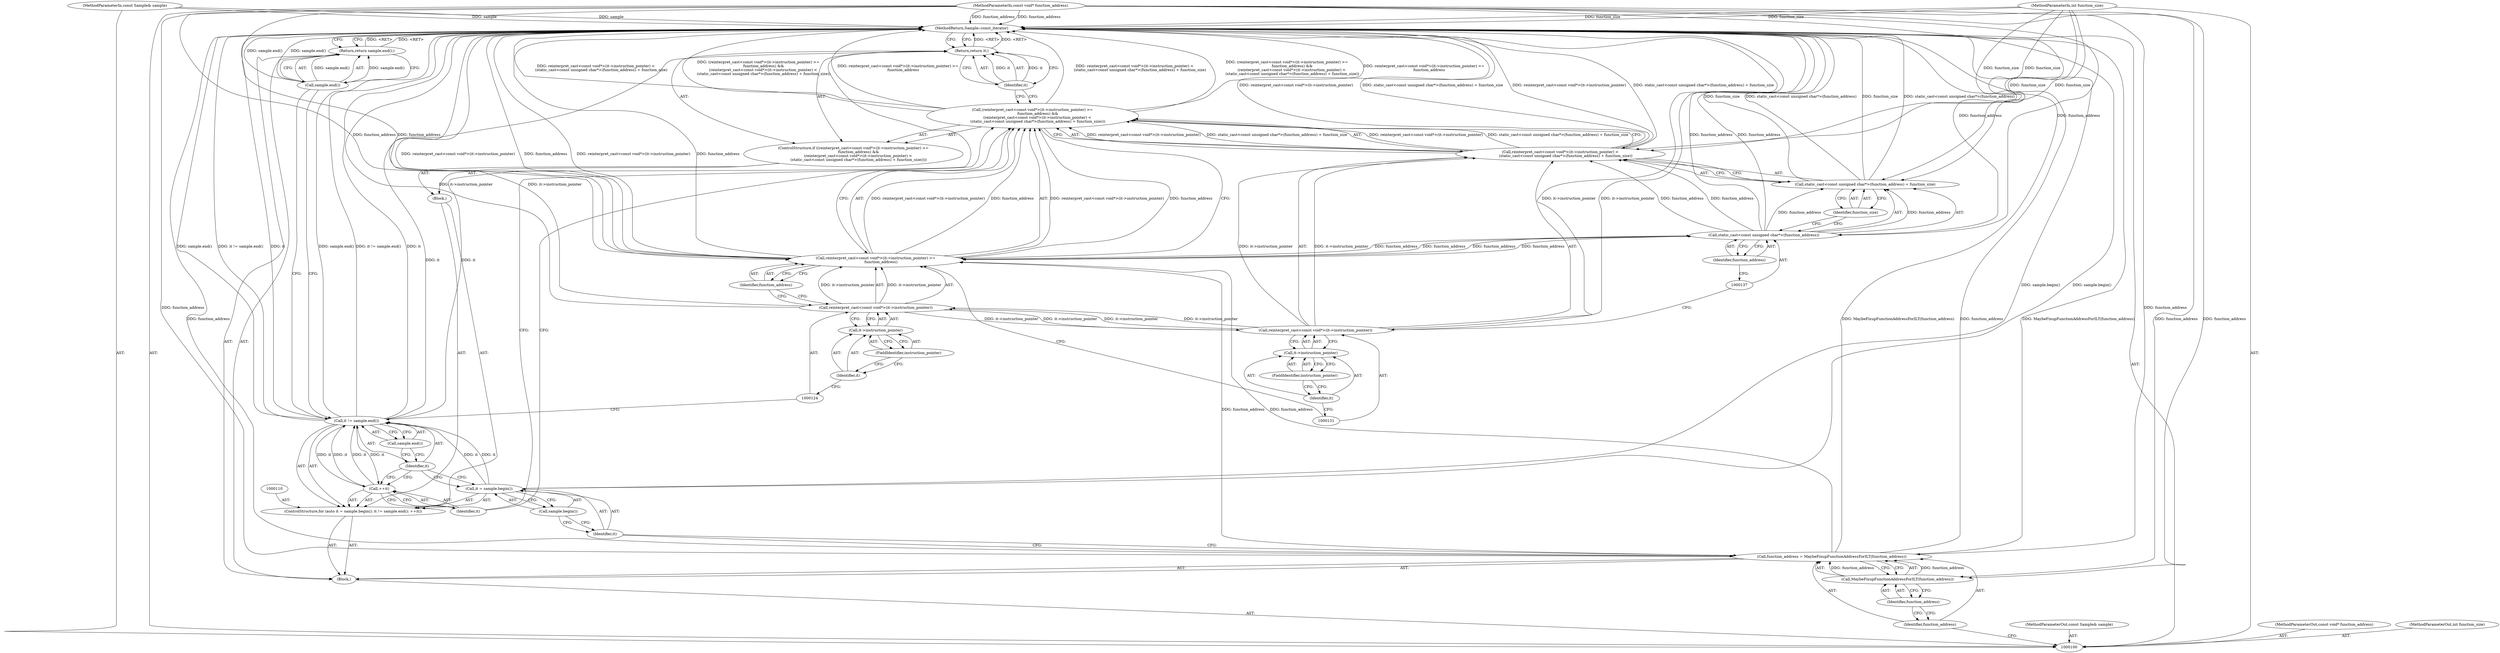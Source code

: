 digraph "1_Chrome_0fb75f1e468fe9054be3b3d3d5b9bf9a66e4199d_3" {
"1000144" [label="(MethodReturn,Sample::const_iterator)"];
"1000135" [label="(Call,static_cast<const unsigned char*>(function_address) + function_size)"];
"1000136" [label="(Call,static_cast<const unsigned char*>(function_address))"];
"1000138" [label="(Identifier,function_address)"];
"1000139" [label="(Identifier,function_size)"];
"1000141" [label="(Identifier,it)"];
"1000140" [label="(Return,return it;)"];
"1000143" [label="(Call,sample.end())"];
"1000142" [label="(Return,return sample.end();)"];
"1000101" [label="(MethodParameterIn,const Sample& sample)"];
"1000206" [label="(MethodParameterOut,const Sample& sample)"];
"1000102" [label="(MethodParameterIn,const void* function_address)"];
"1000207" [label="(MethodParameterOut,const void* function_address)"];
"1000104" [label="(Block,)"];
"1000103" [label="(MethodParameterIn,int function_size)"];
"1000208" [label="(MethodParameterOut,int function_size)"];
"1000105" [label="(Call,function_address = MaybeFixupFunctionAddressForILT(function_address))"];
"1000106" [label="(Identifier,function_address)"];
"1000107" [label="(Call,MaybeFixupFunctionAddressForILT(function_address))"];
"1000108" [label="(Identifier,function_address)"];
"1000111" [label="(Call,it = sample.begin())"];
"1000112" [label="(Identifier,it)"];
"1000113" [label="(Call,sample.begin())"];
"1000109" [label="(ControlStructure,for (auto it = sample.begin(); it != sample.end(); ++it))"];
"1000114" [label="(Call,it != sample.end())"];
"1000115" [label="(Identifier,it)"];
"1000116" [label="(Call,sample.end())"];
"1000117" [label="(Call,++it)"];
"1000118" [label="(Identifier,it)"];
"1000119" [label="(Block,)"];
"1000125" [label="(Call,it->instruction_pointer)"];
"1000126" [label="(Identifier,it)"];
"1000120" [label="(ControlStructure,if ((reinterpret_cast<const void*>(it->instruction_pointer) >=\n         function_address) &&\n        (reinterpret_cast<const void*>(it->instruction_pointer) <\n         (static_cast<const unsigned char*>(function_address) + function_size))))"];
"1000127" [label="(FieldIdentifier,instruction_pointer)"];
"1000121" [label="(Call,(reinterpret_cast<const void*>(it->instruction_pointer) >=\n         function_address) &&\n        (reinterpret_cast<const void*>(it->instruction_pointer) <\n         (static_cast<const unsigned char*>(function_address) + function_size)))"];
"1000122" [label="(Call,reinterpret_cast<const void*>(it->instruction_pointer) >=\n         function_address)"];
"1000123" [label="(Call,reinterpret_cast<const void*>(it->instruction_pointer))"];
"1000128" [label="(Identifier,function_address)"];
"1000132" [label="(Call,it->instruction_pointer)"];
"1000133" [label="(Identifier,it)"];
"1000134" [label="(FieldIdentifier,instruction_pointer)"];
"1000129" [label="(Call,reinterpret_cast<const void*>(it->instruction_pointer) <\n         (static_cast<const unsigned char*>(function_address) + function_size))"];
"1000130" [label="(Call,reinterpret_cast<const void*>(it->instruction_pointer))"];
"1000144" -> "1000100"  [label="AST: "];
"1000144" -> "1000140"  [label="CFG: "];
"1000144" -> "1000142"  [label="CFG: "];
"1000129" -> "1000144"  [label="DDG: reinterpret_cast<const void*>(it->instruction_pointer)"];
"1000129" -> "1000144"  [label="DDG: static_cast<const unsigned char*>(function_address) + function_size"];
"1000123" -> "1000144"  [label="DDG: it->instruction_pointer"];
"1000105" -> "1000144"  [label="DDG: MaybeFixupFunctionAddressForILT(function_address)"];
"1000105" -> "1000144"  [label="DDG: function_address"];
"1000114" -> "1000144"  [label="DDG: it != sample.end()"];
"1000114" -> "1000144"  [label="DDG: it"];
"1000114" -> "1000144"  [label="DDG: sample.end()"];
"1000102" -> "1000144"  [label="DDG: function_address"];
"1000122" -> "1000144"  [label="DDG: reinterpret_cast<const void*>(it->instruction_pointer)"];
"1000122" -> "1000144"  [label="DDG: function_address"];
"1000130" -> "1000144"  [label="DDG: it->instruction_pointer"];
"1000135" -> "1000144"  [label="DDG: function_size"];
"1000135" -> "1000144"  [label="DDG: static_cast<const unsigned char*>(function_address)"];
"1000121" -> "1000144"  [label="DDG: reinterpret_cast<const void*>(it->instruction_pointer) <\n         (static_cast<const unsigned char*>(function_address) + function_size)"];
"1000121" -> "1000144"  [label="DDG: (reinterpret_cast<const void*>(it->instruction_pointer) >=\n         function_address) &&\n        (reinterpret_cast<const void*>(it->instruction_pointer) <\n         (static_cast<const unsigned char*>(function_address) + function_size))"];
"1000121" -> "1000144"  [label="DDG: reinterpret_cast<const void*>(it->instruction_pointer) >=\n         function_address"];
"1000103" -> "1000144"  [label="DDG: function_size"];
"1000111" -> "1000144"  [label="DDG: sample.begin()"];
"1000101" -> "1000144"  [label="DDG: sample"];
"1000143" -> "1000144"  [label="DDG: sample.end()"];
"1000136" -> "1000144"  [label="DDG: function_address"];
"1000142" -> "1000144"  [label="DDG: <RET>"];
"1000140" -> "1000144"  [label="DDG: <RET>"];
"1000135" -> "1000129"  [label="AST: "];
"1000135" -> "1000139"  [label="CFG: "];
"1000136" -> "1000135"  [label="AST: "];
"1000139" -> "1000135"  [label="AST: "];
"1000129" -> "1000135"  [label="CFG: "];
"1000135" -> "1000144"  [label="DDG: function_size"];
"1000135" -> "1000144"  [label="DDG: static_cast<const unsigned char*>(function_address)"];
"1000136" -> "1000135"  [label="DDG: function_address"];
"1000103" -> "1000135"  [label="DDG: function_size"];
"1000136" -> "1000135"  [label="AST: "];
"1000136" -> "1000138"  [label="CFG: "];
"1000137" -> "1000136"  [label="AST: "];
"1000138" -> "1000136"  [label="AST: "];
"1000139" -> "1000136"  [label="CFG: "];
"1000136" -> "1000144"  [label="DDG: function_address"];
"1000136" -> "1000122"  [label="DDG: function_address"];
"1000136" -> "1000129"  [label="DDG: function_address"];
"1000136" -> "1000135"  [label="DDG: function_address"];
"1000122" -> "1000136"  [label="DDG: function_address"];
"1000102" -> "1000136"  [label="DDG: function_address"];
"1000138" -> "1000136"  [label="AST: "];
"1000138" -> "1000137"  [label="CFG: "];
"1000136" -> "1000138"  [label="CFG: "];
"1000139" -> "1000135"  [label="AST: "];
"1000139" -> "1000136"  [label="CFG: "];
"1000135" -> "1000139"  [label="CFG: "];
"1000141" -> "1000140"  [label="AST: "];
"1000141" -> "1000121"  [label="CFG: "];
"1000140" -> "1000141"  [label="CFG: "];
"1000141" -> "1000140"  [label="DDG: it"];
"1000140" -> "1000120"  [label="AST: "];
"1000140" -> "1000141"  [label="CFG: "];
"1000141" -> "1000140"  [label="AST: "];
"1000144" -> "1000140"  [label="CFG: "];
"1000140" -> "1000144"  [label="DDG: <RET>"];
"1000141" -> "1000140"  [label="DDG: it"];
"1000114" -> "1000140"  [label="DDG: it"];
"1000143" -> "1000142"  [label="AST: "];
"1000143" -> "1000114"  [label="CFG: "];
"1000142" -> "1000143"  [label="CFG: "];
"1000143" -> "1000144"  [label="DDG: sample.end()"];
"1000143" -> "1000142"  [label="DDG: sample.end()"];
"1000142" -> "1000104"  [label="AST: "];
"1000142" -> "1000143"  [label="CFG: "];
"1000143" -> "1000142"  [label="AST: "];
"1000144" -> "1000142"  [label="CFG: "];
"1000142" -> "1000144"  [label="DDG: <RET>"];
"1000143" -> "1000142"  [label="DDG: sample.end()"];
"1000101" -> "1000100"  [label="AST: "];
"1000101" -> "1000144"  [label="DDG: sample"];
"1000206" -> "1000100"  [label="AST: "];
"1000102" -> "1000100"  [label="AST: "];
"1000102" -> "1000144"  [label="DDG: function_address"];
"1000102" -> "1000105"  [label="DDG: function_address"];
"1000102" -> "1000107"  [label="DDG: function_address"];
"1000102" -> "1000122"  [label="DDG: function_address"];
"1000102" -> "1000136"  [label="DDG: function_address"];
"1000207" -> "1000100"  [label="AST: "];
"1000104" -> "1000100"  [label="AST: "];
"1000105" -> "1000104"  [label="AST: "];
"1000109" -> "1000104"  [label="AST: "];
"1000142" -> "1000104"  [label="AST: "];
"1000103" -> "1000100"  [label="AST: "];
"1000103" -> "1000144"  [label="DDG: function_size"];
"1000103" -> "1000129"  [label="DDG: function_size"];
"1000103" -> "1000135"  [label="DDG: function_size"];
"1000208" -> "1000100"  [label="AST: "];
"1000105" -> "1000104"  [label="AST: "];
"1000105" -> "1000107"  [label="CFG: "];
"1000106" -> "1000105"  [label="AST: "];
"1000107" -> "1000105"  [label="AST: "];
"1000112" -> "1000105"  [label="CFG: "];
"1000105" -> "1000144"  [label="DDG: MaybeFixupFunctionAddressForILT(function_address)"];
"1000105" -> "1000144"  [label="DDG: function_address"];
"1000107" -> "1000105"  [label="DDG: function_address"];
"1000102" -> "1000105"  [label="DDG: function_address"];
"1000105" -> "1000122"  [label="DDG: function_address"];
"1000106" -> "1000105"  [label="AST: "];
"1000106" -> "1000100"  [label="CFG: "];
"1000108" -> "1000106"  [label="CFG: "];
"1000107" -> "1000105"  [label="AST: "];
"1000107" -> "1000108"  [label="CFG: "];
"1000108" -> "1000107"  [label="AST: "];
"1000105" -> "1000107"  [label="CFG: "];
"1000107" -> "1000105"  [label="DDG: function_address"];
"1000102" -> "1000107"  [label="DDG: function_address"];
"1000108" -> "1000107"  [label="AST: "];
"1000108" -> "1000106"  [label="CFG: "];
"1000107" -> "1000108"  [label="CFG: "];
"1000111" -> "1000109"  [label="AST: "];
"1000111" -> "1000113"  [label="CFG: "];
"1000112" -> "1000111"  [label="AST: "];
"1000113" -> "1000111"  [label="AST: "];
"1000115" -> "1000111"  [label="CFG: "];
"1000111" -> "1000144"  [label="DDG: sample.begin()"];
"1000111" -> "1000114"  [label="DDG: it"];
"1000112" -> "1000111"  [label="AST: "];
"1000112" -> "1000105"  [label="CFG: "];
"1000113" -> "1000112"  [label="CFG: "];
"1000113" -> "1000111"  [label="AST: "];
"1000113" -> "1000112"  [label="CFG: "];
"1000111" -> "1000113"  [label="CFG: "];
"1000109" -> "1000104"  [label="AST: "];
"1000110" -> "1000109"  [label="AST: "];
"1000111" -> "1000109"  [label="AST: "];
"1000114" -> "1000109"  [label="AST: "];
"1000117" -> "1000109"  [label="AST: "];
"1000119" -> "1000109"  [label="AST: "];
"1000114" -> "1000109"  [label="AST: "];
"1000114" -> "1000116"  [label="CFG: "];
"1000115" -> "1000114"  [label="AST: "];
"1000116" -> "1000114"  [label="AST: "];
"1000124" -> "1000114"  [label="CFG: "];
"1000143" -> "1000114"  [label="CFG: "];
"1000114" -> "1000144"  [label="DDG: it != sample.end()"];
"1000114" -> "1000144"  [label="DDG: it"];
"1000114" -> "1000144"  [label="DDG: sample.end()"];
"1000117" -> "1000114"  [label="DDG: it"];
"1000111" -> "1000114"  [label="DDG: it"];
"1000114" -> "1000117"  [label="DDG: it"];
"1000114" -> "1000140"  [label="DDG: it"];
"1000115" -> "1000114"  [label="AST: "];
"1000115" -> "1000111"  [label="CFG: "];
"1000115" -> "1000117"  [label="CFG: "];
"1000116" -> "1000115"  [label="CFG: "];
"1000116" -> "1000114"  [label="AST: "];
"1000116" -> "1000115"  [label="CFG: "];
"1000114" -> "1000116"  [label="CFG: "];
"1000117" -> "1000109"  [label="AST: "];
"1000117" -> "1000118"  [label="CFG: "];
"1000118" -> "1000117"  [label="AST: "];
"1000115" -> "1000117"  [label="CFG: "];
"1000117" -> "1000114"  [label="DDG: it"];
"1000114" -> "1000117"  [label="DDG: it"];
"1000118" -> "1000117"  [label="AST: "];
"1000118" -> "1000121"  [label="CFG: "];
"1000117" -> "1000118"  [label="CFG: "];
"1000119" -> "1000109"  [label="AST: "];
"1000120" -> "1000119"  [label="AST: "];
"1000125" -> "1000123"  [label="AST: "];
"1000125" -> "1000127"  [label="CFG: "];
"1000126" -> "1000125"  [label="AST: "];
"1000127" -> "1000125"  [label="AST: "];
"1000123" -> "1000125"  [label="CFG: "];
"1000126" -> "1000125"  [label="AST: "];
"1000126" -> "1000124"  [label="CFG: "];
"1000127" -> "1000126"  [label="CFG: "];
"1000120" -> "1000119"  [label="AST: "];
"1000121" -> "1000120"  [label="AST: "];
"1000140" -> "1000120"  [label="AST: "];
"1000127" -> "1000125"  [label="AST: "];
"1000127" -> "1000126"  [label="CFG: "];
"1000125" -> "1000127"  [label="CFG: "];
"1000121" -> "1000120"  [label="AST: "];
"1000121" -> "1000122"  [label="CFG: "];
"1000121" -> "1000129"  [label="CFG: "];
"1000122" -> "1000121"  [label="AST: "];
"1000129" -> "1000121"  [label="AST: "];
"1000141" -> "1000121"  [label="CFG: "];
"1000118" -> "1000121"  [label="CFG: "];
"1000121" -> "1000144"  [label="DDG: reinterpret_cast<const void*>(it->instruction_pointer) <\n         (static_cast<const unsigned char*>(function_address) + function_size)"];
"1000121" -> "1000144"  [label="DDG: (reinterpret_cast<const void*>(it->instruction_pointer) >=\n         function_address) &&\n        (reinterpret_cast<const void*>(it->instruction_pointer) <\n         (static_cast<const unsigned char*>(function_address) + function_size))"];
"1000121" -> "1000144"  [label="DDG: reinterpret_cast<const void*>(it->instruction_pointer) >=\n         function_address"];
"1000122" -> "1000121"  [label="DDG: reinterpret_cast<const void*>(it->instruction_pointer)"];
"1000122" -> "1000121"  [label="DDG: function_address"];
"1000129" -> "1000121"  [label="DDG: reinterpret_cast<const void*>(it->instruction_pointer)"];
"1000129" -> "1000121"  [label="DDG: static_cast<const unsigned char*>(function_address) + function_size"];
"1000122" -> "1000121"  [label="AST: "];
"1000122" -> "1000128"  [label="CFG: "];
"1000123" -> "1000122"  [label="AST: "];
"1000128" -> "1000122"  [label="AST: "];
"1000131" -> "1000122"  [label="CFG: "];
"1000121" -> "1000122"  [label="CFG: "];
"1000122" -> "1000144"  [label="DDG: reinterpret_cast<const void*>(it->instruction_pointer)"];
"1000122" -> "1000144"  [label="DDG: function_address"];
"1000122" -> "1000121"  [label="DDG: reinterpret_cast<const void*>(it->instruction_pointer)"];
"1000122" -> "1000121"  [label="DDG: function_address"];
"1000123" -> "1000122"  [label="DDG: it->instruction_pointer"];
"1000105" -> "1000122"  [label="DDG: function_address"];
"1000136" -> "1000122"  [label="DDG: function_address"];
"1000102" -> "1000122"  [label="DDG: function_address"];
"1000122" -> "1000136"  [label="DDG: function_address"];
"1000123" -> "1000122"  [label="AST: "];
"1000123" -> "1000125"  [label="CFG: "];
"1000124" -> "1000123"  [label="AST: "];
"1000125" -> "1000123"  [label="AST: "];
"1000128" -> "1000123"  [label="CFG: "];
"1000123" -> "1000144"  [label="DDG: it->instruction_pointer"];
"1000123" -> "1000122"  [label="DDG: it->instruction_pointer"];
"1000130" -> "1000123"  [label="DDG: it->instruction_pointer"];
"1000123" -> "1000130"  [label="DDG: it->instruction_pointer"];
"1000128" -> "1000122"  [label="AST: "];
"1000128" -> "1000123"  [label="CFG: "];
"1000122" -> "1000128"  [label="CFG: "];
"1000132" -> "1000130"  [label="AST: "];
"1000132" -> "1000134"  [label="CFG: "];
"1000133" -> "1000132"  [label="AST: "];
"1000134" -> "1000132"  [label="AST: "];
"1000130" -> "1000132"  [label="CFG: "];
"1000133" -> "1000132"  [label="AST: "];
"1000133" -> "1000131"  [label="CFG: "];
"1000134" -> "1000133"  [label="CFG: "];
"1000134" -> "1000132"  [label="AST: "];
"1000134" -> "1000133"  [label="CFG: "];
"1000132" -> "1000134"  [label="CFG: "];
"1000129" -> "1000121"  [label="AST: "];
"1000129" -> "1000135"  [label="CFG: "];
"1000130" -> "1000129"  [label="AST: "];
"1000135" -> "1000129"  [label="AST: "];
"1000121" -> "1000129"  [label="CFG: "];
"1000129" -> "1000144"  [label="DDG: reinterpret_cast<const void*>(it->instruction_pointer)"];
"1000129" -> "1000144"  [label="DDG: static_cast<const unsigned char*>(function_address) + function_size"];
"1000129" -> "1000121"  [label="DDG: reinterpret_cast<const void*>(it->instruction_pointer)"];
"1000129" -> "1000121"  [label="DDG: static_cast<const unsigned char*>(function_address) + function_size"];
"1000130" -> "1000129"  [label="DDG: it->instruction_pointer"];
"1000136" -> "1000129"  [label="DDG: function_address"];
"1000103" -> "1000129"  [label="DDG: function_size"];
"1000130" -> "1000129"  [label="AST: "];
"1000130" -> "1000132"  [label="CFG: "];
"1000131" -> "1000130"  [label="AST: "];
"1000132" -> "1000130"  [label="AST: "];
"1000137" -> "1000130"  [label="CFG: "];
"1000130" -> "1000144"  [label="DDG: it->instruction_pointer"];
"1000130" -> "1000123"  [label="DDG: it->instruction_pointer"];
"1000130" -> "1000129"  [label="DDG: it->instruction_pointer"];
"1000123" -> "1000130"  [label="DDG: it->instruction_pointer"];
}
